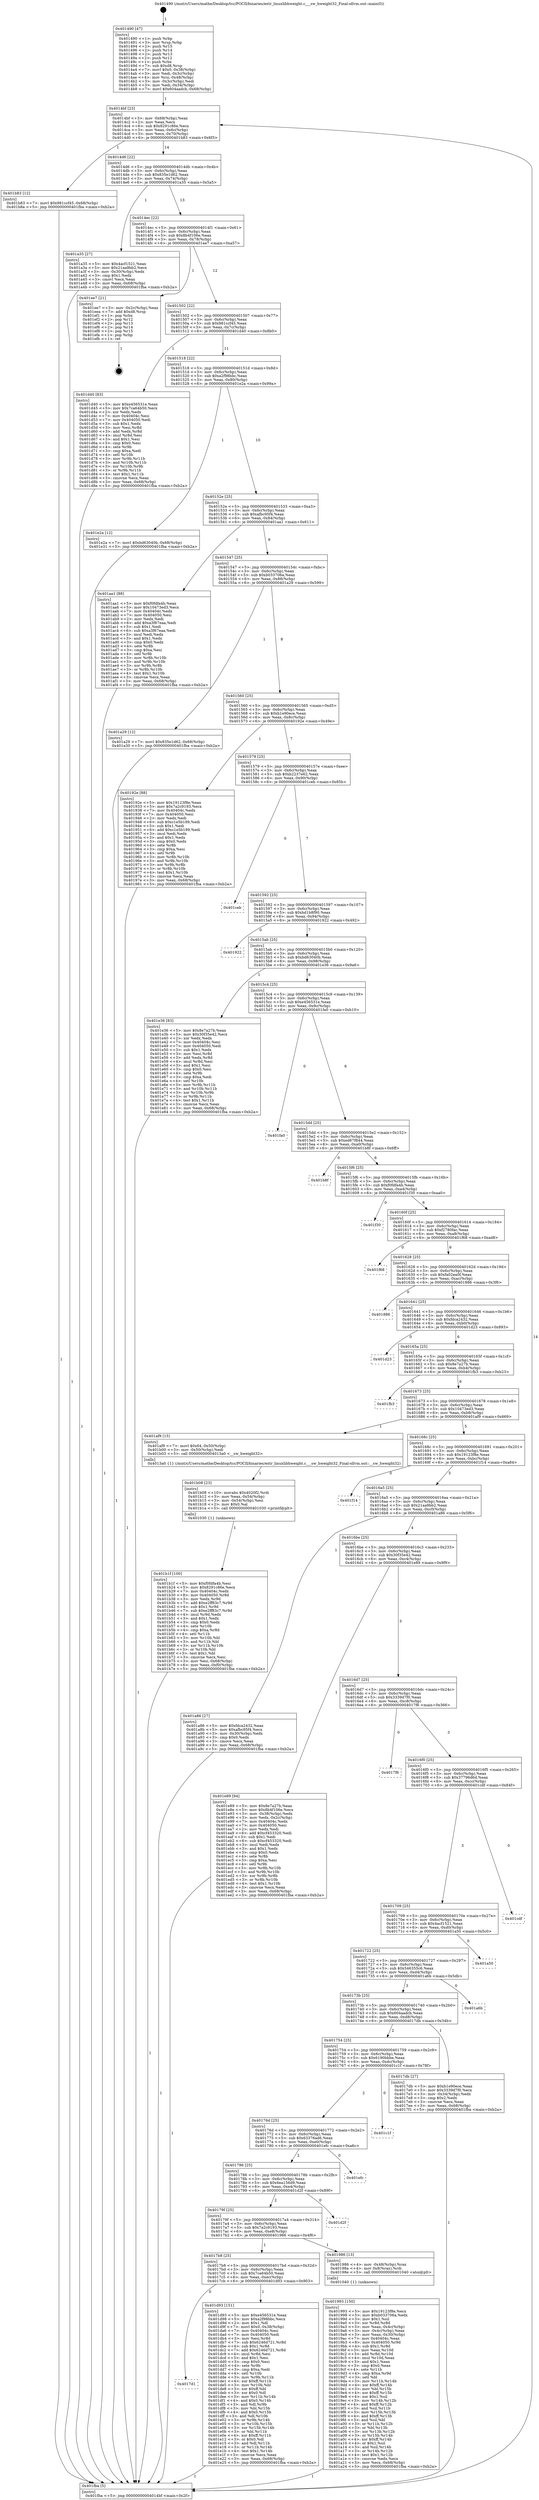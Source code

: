 digraph "0x401490" {
  label = "0x401490 (/mnt/c/Users/mathe/Desktop/tcc/POCII/binaries/extr_linuxlibhweight.c___sw_hweight32_Final-ollvm.out::main(0))"
  labelloc = "t"
  node[shape=record]

  Entry [label="",width=0.3,height=0.3,shape=circle,fillcolor=black,style=filled]
  "0x4014bf" [label="{
     0x4014bf [23]\l
     | [instrs]\l
     &nbsp;&nbsp;0x4014bf \<+3\>: mov -0x68(%rbp),%eax\l
     &nbsp;&nbsp;0x4014c2 \<+2\>: mov %eax,%ecx\l
     &nbsp;&nbsp;0x4014c4 \<+6\>: sub $0x8291c86e,%ecx\l
     &nbsp;&nbsp;0x4014ca \<+3\>: mov %eax,-0x6c(%rbp)\l
     &nbsp;&nbsp;0x4014cd \<+3\>: mov %ecx,-0x70(%rbp)\l
     &nbsp;&nbsp;0x4014d0 \<+6\>: je 0000000000401b83 \<main+0x6f3\>\l
  }"]
  "0x401b83" [label="{
     0x401b83 [12]\l
     | [instrs]\l
     &nbsp;&nbsp;0x401b83 \<+7\>: movl $0x981ccf45,-0x68(%rbp)\l
     &nbsp;&nbsp;0x401b8a \<+5\>: jmp 0000000000401fba \<main+0xb2a\>\l
  }"]
  "0x4014d6" [label="{
     0x4014d6 [22]\l
     | [instrs]\l
     &nbsp;&nbsp;0x4014d6 \<+5\>: jmp 00000000004014db \<main+0x4b\>\l
     &nbsp;&nbsp;0x4014db \<+3\>: mov -0x6c(%rbp),%eax\l
     &nbsp;&nbsp;0x4014de \<+5\>: sub $0x835e1d62,%eax\l
     &nbsp;&nbsp;0x4014e3 \<+3\>: mov %eax,-0x74(%rbp)\l
     &nbsp;&nbsp;0x4014e6 \<+6\>: je 0000000000401a35 \<main+0x5a5\>\l
  }"]
  Exit [label="",width=0.3,height=0.3,shape=circle,fillcolor=black,style=filled,peripheries=2]
  "0x401a35" [label="{
     0x401a35 [27]\l
     | [instrs]\l
     &nbsp;&nbsp;0x401a35 \<+5\>: mov $0x4acf1521,%eax\l
     &nbsp;&nbsp;0x401a3a \<+5\>: mov $0x21aa9bb2,%ecx\l
     &nbsp;&nbsp;0x401a3f \<+3\>: mov -0x30(%rbp),%edx\l
     &nbsp;&nbsp;0x401a42 \<+3\>: cmp $0x1,%edx\l
     &nbsp;&nbsp;0x401a45 \<+3\>: cmovl %ecx,%eax\l
     &nbsp;&nbsp;0x401a48 \<+3\>: mov %eax,-0x68(%rbp)\l
     &nbsp;&nbsp;0x401a4b \<+5\>: jmp 0000000000401fba \<main+0xb2a\>\l
  }"]
  "0x4014ec" [label="{
     0x4014ec [22]\l
     | [instrs]\l
     &nbsp;&nbsp;0x4014ec \<+5\>: jmp 00000000004014f1 \<main+0x61\>\l
     &nbsp;&nbsp;0x4014f1 \<+3\>: mov -0x6c(%rbp),%eax\l
     &nbsp;&nbsp;0x4014f4 \<+5\>: sub $0x8b4f106e,%eax\l
     &nbsp;&nbsp;0x4014f9 \<+3\>: mov %eax,-0x78(%rbp)\l
     &nbsp;&nbsp;0x4014fc \<+6\>: je 0000000000401ee7 \<main+0xa57\>\l
  }"]
  "0x4017d1" [label="{
     0x4017d1\l
  }", style=dashed]
  "0x401ee7" [label="{
     0x401ee7 [21]\l
     | [instrs]\l
     &nbsp;&nbsp;0x401ee7 \<+3\>: mov -0x2c(%rbp),%eax\l
     &nbsp;&nbsp;0x401eea \<+7\>: add $0xd8,%rsp\l
     &nbsp;&nbsp;0x401ef1 \<+1\>: pop %rbx\l
     &nbsp;&nbsp;0x401ef2 \<+2\>: pop %r12\l
     &nbsp;&nbsp;0x401ef4 \<+2\>: pop %r13\l
     &nbsp;&nbsp;0x401ef6 \<+2\>: pop %r14\l
     &nbsp;&nbsp;0x401ef8 \<+2\>: pop %r15\l
     &nbsp;&nbsp;0x401efa \<+1\>: pop %rbp\l
     &nbsp;&nbsp;0x401efb \<+1\>: ret\l
  }"]
  "0x401502" [label="{
     0x401502 [22]\l
     | [instrs]\l
     &nbsp;&nbsp;0x401502 \<+5\>: jmp 0000000000401507 \<main+0x77\>\l
     &nbsp;&nbsp;0x401507 \<+3\>: mov -0x6c(%rbp),%eax\l
     &nbsp;&nbsp;0x40150a \<+5\>: sub $0x981ccf45,%eax\l
     &nbsp;&nbsp;0x40150f \<+3\>: mov %eax,-0x7c(%rbp)\l
     &nbsp;&nbsp;0x401512 \<+6\>: je 0000000000401d40 \<main+0x8b0\>\l
  }"]
  "0x401d93" [label="{
     0x401d93 [151]\l
     | [instrs]\l
     &nbsp;&nbsp;0x401d93 \<+5\>: mov $0xe456531e,%eax\l
     &nbsp;&nbsp;0x401d98 \<+5\>: mov $0xa2f98bbc,%ecx\l
     &nbsp;&nbsp;0x401d9d \<+2\>: mov $0x1,%dl\l
     &nbsp;&nbsp;0x401d9f \<+7\>: movl $0x0,-0x38(%rbp)\l
     &nbsp;&nbsp;0x401da6 \<+7\>: mov 0x40404c,%esi\l
     &nbsp;&nbsp;0x401dad \<+7\>: mov 0x404050,%edi\l
     &nbsp;&nbsp;0x401db4 \<+3\>: mov %esi,%r8d\l
     &nbsp;&nbsp;0x401db7 \<+7\>: sub $0x6246d721,%r8d\l
     &nbsp;&nbsp;0x401dbe \<+4\>: sub $0x1,%r8d\l
     &nbsp;&nbsp;0x401dc2 \<+7\>: add $0x6246d721,%r8d\l
     &nbsp;&nbsp;0x401dc9 \<+4\>: imul %r8d,%esi\l
     &nbsp;&nbsp;0x401dcd \<+3\>: and $0x1,%esi\l
     &nbsp;&nbsp;0x401dd0 \<+3\>: cmp $0x0,%esi\l
     &nbsp;&nbsp;0x401dd3 \<+4\>: sete %r9b\l
     &nbsp;&nbsp;0x401dd7 \<+3\>: cmp $0xa,%edi\l
     &nbsp;&nbsp;0x401dda \<+4\>: setl %r10b\l
     &nbsp;&nbsp;0x401dde \<+3\>: mov %r9b,%r11b\l
     &nbsp;&nbsp;0x401de1 \<+4\>: xor $0xff,%r11b\l
     &nbsp;&nbsp;0x401de5 \<+3\>: mov %r10b,%bl\l
     &nbsp;&nbsp;0x401de8 \<+3\>: xor $0xff,%bl\l
     &nbsp;&nbsp;0x401deb \<+3\>: xor $0x0,%dl\l
     &nbsp;&nbsp;0x401dee \<+3\>: mov %r11b,%r14b\l
     &nbsp;&nbsp;0x401df1 \<+4\>: and $0x0,%r14b\l
     &nbsp;&nbsp;0x401df5 \<+3\>: and %dl,%r9b\l
     &nbsp;&nbsp;0x401df8 \<+3\>: mov %bl,%r15b\l
     &nbsp;&nbsp;0x401dfb \<+4\>: and $0x0,%r15b\l
     &nbsp;&nbsp;0x401dff \<+3\>: and %dl,%r10b\l
     &nbsp;&nbsp;0x401e02 \<+3\>: or %r9b,%r14b\l
     &nbsp;&nbsp;0x401e05 \<+3\>: or %r10b,%r15b\l
     &nbsp;&nbsp;0x401e08 \<+3\>: xor %r15b,%r14b\l
     &nbsp;&nbsp;0x401e0b \<+3\>: or %bl,%r11b\l
     &nbsp;&nbsp;0x401e0e \<+4\>: xor $0xff,%r11b\l
     &nbsp;&nbsp;0x401e12 \<+3\>: or $0x0,%dl\l
     &nbsp;&nbsp;0x401e15 \<+3\>: and %dl,%r11b\l
     &nbsp;&nbsp;0x401e18 \<+3\>: or %r11b,%r14b\l
     &nbsp;&nbsp;0x401e1b \<+4\>: test $0x1,%r14b\l
     &nbsp;&nbsp;0x401e1f \<+3\>: cmovne %ecx,%eax\l
     &nbsp;&nbsp;0x401e22 \<+3\>: mov %eax,-0x68(%rbp)\l
     &nbsp;&nbsp;0x401e25 \<+5\>: jmp 0000000000401fba \<main+0xb2a\>\l
  }"]
  "0x401d40" [label="{
     0x401d40 [83]\l
     | [instrs]\l
     &nbsp;&nbsp;0x401d40 \<+5\>: mov $0xe456531e,%eax\l
     &nbsp;&nbsp;0x401d45 \<+5\>: mov $0x7ca64b50,%ecx\l
     &nbsp;&nbsp;0x401d4a \<+2\>: xor %edx,%edx\l
     &nbsp;&nbsp;0x401d4c \<+7\>: mov 0x40404c,%esi\l
     &nbsp;&nbsp;0x401d53 \<+7\>: mov 0x404050,%edi\l
     &nbsp;&nbsp;0x401d5a \<+3\>: sub $0x1,%edx\l
     &nbsp;&nbsp;0x401d5d \<+3\>: mov %esi,%r8d\l
     &nbsp;&nbsp;0x401d60 \<+3\>: add %edx,%r8d\l
     &nbsp;&nbsp;0x401d63 \<+4\>: imul %r8d,%esi\l
     &nbsp;&nbsp;0x401d67 \<+3\>: and $0x1,%esi\l
     &nbsp;&nbsp;0x401d6a \<+3\>: cmp $0x0,%esi\l
     &nbsp;&nbsp;0x401d6d \<+4\>: sete %r9b\l
     &nbsp;&nbsp;0x401d71 \<+3\>: cmp $0xa,%edi\l
     &nbsp;&nbsp;0x401d74 \<+4\>: setl %r10b\l
     &nbsp;&nbsp;0x401d78 \<+3\>: mov %r9b,%r11b\l
     &nbsp;&nbsp;0x401d7b \<+3\>: and %r10b,%r11b\l
     &nbsp;&nbsp;0x401d7e \<+3\>: xor %r10b,%r9b\l
     &nbsp;&nbsp;0x401d81 \<+3\>: or %r9b,%r11b\l
     &nbsp;&nbsp;0x401d84 \<+4\>: test $0x1,%r11b\l
     &nbsp;&nbsp;0x401d88 \<+3\>: cmovne %ecx,%eax\l
     &nbsp;&nbsp;0x401d8b \<+3\>: mov %eax,-0x68(%rbp)\l
     &nbsp;&nbsp;0x401d8e \<+5\>: jmp 0000000000401fba \<main+0xb2a\>\l
  }"]
  "0x401518" [label="{
     0x401518 [22]\l
     | [instrs]\l
     &nbsp;&nbsp;0x401518 \<+5\>: jmp 000000000040151d \<main+0x8d\>\l
     &nbsp;&nbsp;0x40151d \<+3\>: mov -0x6c(%rbp),%eax\l
     &nbsp;&nbsp;0x401520 \<+5\>: sub $0xa2f98bbc,%eax\l
     &nbsp;&nbsp;0x401525 \<+3\>: mov %eax,-0x80(%rbp)\l
     &nbsp;&nbsp;0x401528 \<+6\>: je 0000000000401e2a \<main+0x99a\>\l
  }"]
  "0x401b1f" [label="{
     0x401b1f [100]\l
     | [instrs]\l
     &nbsp;&nbsp;0x401b1f \<+5\>: mov $0xf0fdfa4b,%esi\l
     &nbsp;&nbsp;0x401b24 \<+5\>: mov $0x8291c86e,%ecx\l
     &nbsp;&nbsp;0x401b29 \<+7\>: mov 0x40404c,%edx\l
     &nbsp;&nbsp;0x401b30 \<+8\>: mov 0x404050,%r8d\l
     &nbsp;&nbsp;0x401b38 \<+3\>: mov %edx,%r9d\l
     &nbsp;&nbsp;0x401b3b \<+7\>: add $0xe2ff83c7,%r9d\l
     &nbsp;&nbsp;0x401b42 \<+4\>: sub $0x1,%r9d\l
     &nbsp;&nbsp;0x401b46 \<+7\>: sub $0xe2ff83c7,%r9d\l
     &nbsp;&nbsp;0x401b4d \<+4\>: imul %r9d,%edx\l
     &nbsp;&nbsp;0x401b51 \<+3\>: and $0x1,%edx\l
     &nbsp;&nbsp;0x401b54 \<+3\>: cmp $0x0,%edx\l
     &nbsp;&nbsp;0x401b57 \<+4\>: sete %r10b\l
     &nbsp;&nbsp;0x401b5b \<+4\>: cmp $0xa,%r8d\l
     &nbsp;&nbsp;0x401b5f \<+4\>: setl %r11b\l
     &nbsp;&nbsp;0x401b63 \<+3\>: mov %r10b,%bl\l
     &nbsp;&nbsp;0x401b66 \<+3\>: and %r11b,%bl\l
     &nbsp;&nbsp;0x401b69 \<+3\>: xor %r11b,%r10b\l
     &nbsp;&nbsp;0x401b6c \<+3\>: or %r10b,%bl\l
     &nbsp;&nbsp;0x401b6f \<+3\>: test $0x1,%bl\l
     &nbsp;&nbsp;0x401b72 \<+3\>: cmovne %ecx,%esi\l
     &nbsp;&nbsp;0x401b75 \<+3\>: mov %esi,-0x68(%rbp)\l
     &nbsp;&nbsp;0x401b78 \<+6\>: mov %eax,-0xf0(%rbp)\l
     &nbsp;&nbsp;0x401b7e \<+5\>: jmp 0000000000401fba \<main+0xb2a\>\l
  }"]
  "0x401e2a" [label="{
     0x401e2a [12]\l
     | [instrs]\l
     &nbsp;&nbsp;0x401e2a \<+7\>: movl $0xbd63040b,-0x68(%rbp)\l
     &nbsp;&nbsp;0x401e31 \<+5\>: jmp 0000000000401fba \<main+0xb2a\>\l
  }"]
  "0x40152e" [label="{
     0x40152e [25]\l
     | [instrs]\l
     &nbsp;&nbsp;0x40152e \<+5\>: jmp 0000000000401533 \<main+0xa3\>\l
     &nbsp;&nbsp;0x401533 \<+3\>: mov -0x6c(%rbp),%eax\l
     &nbsp;&nbsp;0x401536 \<+5\>: sub $0xafbc95f4,%eax\l
     &nbsp;&nbsp;0x40153b \<+6\>: mov %eax,-0x84(%rbp)\l
     &nbsp;&nbsp;0x401541 \<+6\>: je 0000000000401aa1 \<main+0x611\>\l
  }"]
  "0x401b08" [label="{
     0x401b08 [23]\l
     | [instrs]\l
     &nbsp;&nbsp;0x401b08 \<+10\>: movabs $0x4020f2,%rdi\l
     &nbsp;&nbsp;0x401b12 \<+3\>: mov %eax,-0x54(%rbp)\l
     &nbsp;&nbsp;0x401b15 \<+3\>: mov -0x54(%rbp),%esi\l
     &nbsp;&nbsp;0x401b18 \<+2\>: mov $0x0,%al\l
     &nbsp;&nbsp;0x401b1a \<+5\>: call 0000000000401030 \<printf@plt\>\l
     | [calls]\l
     &nbsp;&nbsp;0x401030 \{1\} (unknown)\l
  }"]
  "0x401aa1" [label="{
     0x401aa1 [88]\l
     | [instrs]\l
     &nbsp;&nbsp;0x401aa1 \<+5\>: mov $0xf0fdfa4b,%eax\l
     &nbsp;&nbsp;0x401aa6 \<+5\>: mov $0x10473ed3,%ecx\l
     &nbsp;&nbsp;0x401aab \<+7\>: mov 0x40404c,%edx\l
     &nbsp;&nbsp;0x401ab2 \<+7\>: mov 0x404050,%esi\l
     &nbsp;&nbsp;0x401ab9 \<+2\>: mov %edx,%edi\l
     &nbsp;&nbsp;0x401abb \<+6\>: add $0xa3f67eaa,%edi\l
     &nbsp;&nbsp;0x401ac1 \<+3\>: sub $0x1,%edi\l
     &nbsp;&nbsp;0x401ac4 \<+6\>: sub $0xa3f67eaa,%edi\l
     &nbsp;&nbsp;0x401aca \<+3\>: imul %edi,%edx\l
     &nbsp;&nbsp;0x401acd \<+3\>: and $0x1,%edx\l
     &nbsp;&nbsp;0x401ad0 \<+3\>: cmp $0x0,%edx\l
     &nbsp;&nbsp;0x401ad3 \<+4\>: sete %r8b\l
     &nbsp;&nbsp;0x401ad7 \<+3\>: cmp $0xa,%esi\l
     &nbsp;&nbsp;0x401ada \<+4\>: setl %r9b\l
     &nbsp;&nbsp;0x401ade \<+3\>: mov %r8b,%r10b\l
     &nbsp;&nbsp;0x401ae1 \<+3\>: and %r9b,%r10b\l
     &nbsp;&nbsp;0x401ae4 \<+3\>: xor %r9b,%r8b\l
     &nbsp;&nbsp;0x401ae7 \<+3\>: or %r8b,%r10b\l
     &nbsp;&nbsp;0x401aea \<+4\>: test $0x1,%r10b\l
     &nbsp;&nbsp;0x401aee \<+3\>: cmovne %ecx,%eax\l
     &nbsp;&nbsp;0x401af1 \<+3\>: mov %eax,-0x68(%rbp)\l
     &nbsp;&nbsp;0x401af4 \<+5\>: jmp 0000000000401fba \<main+0xb2a\>\l
  }"]
  "0x401547" [label="{
     0x401547 [25]\l
     | [instrs]\l
     &nbsp;&nbsp;0x401547 \<+5\>: jmp 000000000040154c \<main+0xbc\>\l
     &nbsp;&nbsp;0x40154c \<+3\>: mov -0x6c(%rbp),%eax\l
     &nbsp;&nbsp;0x40154f \<+5\>: sub $0xb033706a,%eax\l
     &nbsp;&nbsp;0x401554 \<+6\>: mov %eax,-0x88(%rbp)\l
     &nbsp;&nbsp;0x40155a \<+6\>: je 0000000000401a29 \<main+0x599\>\l
  }"]
  "0x401993" [label="{
     0x401993 [150]\l
     | [instrs]\l
     &nbsp;&nbsp;0x401993 \<+5\>: mov $0x19123f8e,%ecx\l
     &nbsp;&nbsp;0x401998 \<+5\>: mov $0xb033706a,%edx\l
     &nbsp;&nbsp;0x40199d \<+3\>: mov $0x1,%sil\l
     &nbsp;&nbsp;0x4019a0 \<+3\>: xor %r8d,%r8d\l
     &nbsp;&nbsp;0x4019a3 \<+3\>: mov %eax,-0x4c(%rbp)\l
     &nbsp;&nbsp;0x4019a6 \<+3\>: mov -0x4c(%rbp),%eax\l
     &nbsp;&nbsp;0x4019a9 \<+3\>: mov %eax,-0x30(%rbp)\l
     &nbsp;&nbsp;0x4019ac \<+7\>: mov 0x40404c,%eax\l
     &nbsp;&nbsp;0x4019b3 \<+8\>: mov 0x404050,%r9d\l
     &nbsp;&nbsp;0x4019bb \<+4\>: sub $0x1,%r8d\l
     &nbsp;&nbsp;0x4019bf \<+3\>: mov %eax,%r10d\l
     &nbsp;&nbsp;0x4019c2 \<+3\>: add %r8d,%r10d\l
     &nbsp;&nbsp;0x4019c5 \<+4\>: imul %r10d,%eax\l
     &nbsp;&nbsp;0x4019c9 \<+3\>: and $0x1,%eax\l
     &nbsp;&nbsp;0x4019cc \<+3\>: cmp $0x0,%eax\l
     &nbsp;&nbsp;0x4019cf \<+4\>: sete %r11b\l
     &nbsp;&nbsp;0x4019d3 \<+4\>: cmp $0xa,%r9d\l
     &nbsp;&nbsp;0x4019d7 \<+3\>: setl %bl\l
     &nbsp;&nbsp;0x4019da \<+3\>: mov %r11b,%r14b\l
     &nbsp;&nbsp;0x4019dd \<+4\>: xor $0xff,%r14b\l
     &nbsp;&nbsp;0x4019e1 \<+3\>: mov %bl,%r15b\l
     &nbsp;&nbsp;0x4019e4 \<+4\>: xor $0xff,%r15b\l
     &nbsp;&nbsp;0x4019e8 \<+4\>: xor $0x1,%sil\l
     &nbsp;&nbsp;0x4019ec \<+3\>: mov %r14b,%r12b\l
     &nbsp;&nbsp;0x4019ef \<+4\>: and $0xff,%r12b\l
     &nbsp;&nbsp;0x4019f3 \<+3\>: and %sil,%r11b\l
     &nbsp;&nbsp;0x4019f6 \<+3\>: mov %r15b,%r13b\l
     &nbsp;&nbsp;0x4019f9 \<+4\>: and $0xff,%r13b\l
     &nbsp;&nbsp;0x4019fd \<+3\>: and %sil,%bl\l
     &nbsp;&nbsp;0x401a00 \<+3\>: or %r11b,%r12b\l
     &nbsp;&nbsp;0x401a03 \<+3\>: or %bl,%r13b\l
     &nbsp;&nbsp;0x401a06 \<+3\>: xor %r13b,%r12b\l
     &nbsp;&nbsp;0x401a09 \<+3\>: or %r15b,%r14b\l
     &nbsp;&nbsp;0x401a0c \<+4\>: xor $0xff,%r14b\l
     &nbsp;&nbsp;0x401a10 \<+4\>: or $0x1,%sil\l
     &nbsp;&nbsp;0x401a14 \<+3\>: and %sil,%r14b\l
     &nbsp;&nbsp;0x401a17 \<+3\>: or %r14b,%r12b\l
     &nbsp;&nbsp;0x401a1a \<+4\>: test $0x1,%r12b\l
     &nbsp;&nbsp;0x401a1e \<+3\>: cmovne %edx,%ecx\l
     &nbsp;&nbsp;0x401a21 \<+3\>: mov %ecx,-0x68(%rbp)\l
     &nbsp;&nbsp;0x401a24 \<+5\>: jmp 0000000000401fba \<main+0xb2a\>\l
  }"]
  "0x401a29" [label="{
     0x401a29 [12]\l
     | [instrs]\l
     &nbsp;&nbsp;0x401a29 \<+7\>: movl $0x835e1d62,-0x68(%rbp)\l
     &nbsp;&nbsp;0x401a30 \<+5\>: jmp 0000000000401fba \<main+0xb2a\>\l
  }"]
  "0x401560" [label="{
     0x401560 [25]\l
     | [instrs]\l
     &nbsp;&nbsp;0x401560 \<+5\>: jmp 0000000000401565 \<main+0xd5\>\l
     &nbsp;&nbsp;0x401565 \<+3\>: mov -0x6c(%rbp),%eax\l
     &nbsp;&nbsp;0x401568 \<+5\>: sub $0xb1e90ece,%eax\l
     &nbsp;&nbsp;0x40156d \<+6\>: mov %eax,-0x8c(%rbp)\l
     &nbsp;&nbsp;0x401573 \<+6\>: je 000000000040192e \<main+0x49e\>\l
  }"]
  "0x4017b8" [label="{
     0x4017b8 [25]\l
     | [instrs]\l
     &nbsp;&nbsp;0x4017b8 \<+5\>: jmp 00000000004017bd \<main+0x32d\>\l
     &nbsp;&nbsp;0x4017bd \<+3\>: mov -0x6c(%rbp),%eax\l
     &nbsp;&nbsp;0x4017c0 \<+5\>: sub $0x7ca64b50,%eax\l
     &nbsp;&nbsp;0x4017c5 \<+6\>: mov %eax,-0xec(%rbp)\l
     &nbsp;&nbsp;0x4017cb \<+6\>: je 0000000000401d93 \<main+0x903\>\l
  }"]
  "0x40192e" [label="{
     0x40192e [88]\l
     | [instrs]\l
     &nbsp;&nbsp;0x40192e \<+5\>: mov $0x19123f8e,%eax\l
     &nbsp;&nbsp;0x401933 \<+5\>: mov $0x7a2c9193,%ecx\l
     &nbsp;&nbsp;0x401938 \<+7\>: mov 0x40404c,%edx\l
     &nbsp;&nbsp;0x40193f \<+7\>: mov 0x404050,%esi\l
     &nbsp;&nbsp;0x401946 \<+2\>: mov %edx,%edi\l
     &nbsp;&nbsp;0x401948 \<+6\>: sub $0xc1e5b189,%edi\l
     &nbsp;&nbsp;0x40194e \<+3\>: sub $0x1,%edi\l
     &nbsp;&nbsp;0x401951 \<+6\>: add $0xc1e5b189,%edi\l
     &nbsp;&nbsp;0x401957 \<+3\>: imul %edi,%edx\l
     &nbsp;&nbsp;0x40195a \<+3\>: and $0x1,%edx\l
     &nbsp;&nbsp;0x40195d \<+3\>: cmp $0x0,%edx\l
     &nbsp;&nbsp;0x401960 \<+4\>: sete %r8b\l
     &nbsp;&nbsp;0x401964 \<+3\>: cmp $0xa,%esi\l
     &nbsp;&nbsp;0x401967 \<+4\>: setl %r9b\l
     &nbsp;&nbsp;0x40196b \<+3\>: mov %r8b,%r10b\l
     &nbsp;&nbsp;0x40196e \<+3\>: and %r9b,%r10b\l
     &nbsp;&nbsp;0x401971 \<+3\>: xor %r9b,%r8b\l
     &nbsp;&nbsp;0x401974 \<+3\>: or %r8b,%r10b\l
     &nbsp;&nbsp;0x401977 \<+4\>: test $0x1,%r10b\l
     &nbsp;&nbsp;0x40197b \<+3\>: cmovne %ecx,%eax\l
     &nbsp;&nbsp;0x40197e \<+3\>: mov %eax,-0x68(%rbp)\l
     &nbsp;&nbsp;0x401981 \<+5\>: jmp 0000000000401fba \<main+0xb2a\>\l
  }"]
  "0x401579" [label="{
     0x401579 [25]\l
     | [instrs]\l
     &nbsp;&nbsp;0x401579 \<+5\>: jmp 000000000040157e \<main+0xee\>\l
     &nbsp;&nbsp;0x40157e \<+3\>: mov -0x6c(%rbp),%eax\l
     &nbsp;&nbsp;0x401581 \<+5\>: sub $0xb2237e62,%eax\l
     &nbsp;&nbsp;0x401586 \<+6\>: mov %eax,-0x90(%rbp)\l
     &nbsp;&nbsp;0x40158c \<+6\>: je 0000000000401ceb \<main+0x85b\>\l
  }"]
  "0x401986" [label="{
     0x401986 [13]\l
     | [instrs]\l
     &nbsp;&nbsp;0x401986 \<+4\>: mov -0x48(%rbp),%rax\l
     &nbsp;&nbsp;0x40198a \<+4\>: mov 0x8(%rax),%rdi\l
     &nbsp;&nbsp;0x40198e \<+5\>: call 0000000000401040 \<atoi@plt\>\l
     | [calls]\l
     &nbsp;&nbsp;0x401040 \{1\} (unknown)\l
  }"]
  "0x401ceb" [label="{
     0x401ceb\l
  }", style=dashed]
  "0x401592" [label="{
     0x401592 [25]\l
     | [instrs]\l
     &nbsp;&nbsp;0x401592 \<+5\>: jmp 0000000000401597 \<main+0x107\>\l
     &nbsp;&nbsp;0x401597 \<+3\>: mov -0x6c(%rbp),%eax\l
     &nbsp;&nbsp;0x40159a \<+5\>: sub $0xbd1b8f90,%eax\l
     &nbsp;&nbsp;0x40159f \<+6\>: mov %eax,-0x94(%rbp)\l
     &nbsp;&nbsp;0x4015a5 \<+6\>: je 0000000000401922 \<main+0x492\>\l
  }"]
  "0x40179f" [label="{
     0x40179f [25]\l
     | [instrs]\l
     &nbsp;&nbsp;0x40179f \<+5\>: jmp 00000000004017a4 \<main+0x314\>\l
     &nbsp;&nbsp;0x4017a4 \<+3\>: mov -0x6c(%rbp),%eax\l
     &nbsp;&nbsp;0x4017a7 \<+5\>: sub $0x7a2c9193,%eax\l
     &nbsp;&nbsp;0x4017ac \<+6\>: mov %eax,-0xe8(%rbp)\l
     &nbsp;&nbsp;0x4017b2 \<+6\>: je 0000000000401986 \<main+0x4f6\>\l
  }"]
  "0x401922" [label="{
     0x401922\l
  }", style=dashed]
  "0x4015ab" [label="{
     0x4015ab [25]\l
     | [instrs]\l
     &nbsp;&nbsp;0x4015ab \<+5\>: jmp 00000000004015b0 \<main+0x120\>\l
     &nbsp;&nbsp;0x4015b0 \<+3\>: mov -0x6c(%rbp),%eax\l
     &nbsp;&nbsp;0x4015b3 \<+5\>: sub $0xbd63040b,%eax\l
     &nbsp;&nbsp;0x4015b8 \<+6\>: mov %eax,-0x98(%rbp)\l
     &nbsp;&nbsp;0x4015be \<+6\>: je 0000000000401e36 \<main+0x9a6\>\l
  }"]
  "0x401d2f" [label="{
     0x401d2f\l
  }", style=dashed]
  "0x401e36" [label="{
     0x401e36 [83]\l
     | [instrs]\l
     &nbsp;&nbsp;0x401e36 \<+5\>: mov $0x8e7a27b,%eax\l
     &nbsp;&nbsp;0x401e3b \<+5\>: mov $0x30f35e42,%ecx\l
     &nbsp;&nbsp;0x401e40 \<+2\>: xor %edx,%edx\l
     &nbsp;&nbsp;0x401e42 \<+7\>: mov 0x40404c,%esi\l
     &nbsp;&nbsp;0x401e49 \<+7\>: mov 0x404050,%edi\l
     &nbsp;&nbsp;0x401e50 \<+3\>: sub $0x1,%edx\l
     &nbsp;&nbsp;0x401e53 \<+3\>: mov %esi,%r8d\l
     &nbsp;&nbsp;0x401e56 \<+3\>: add %edx,%r8d\l
     &nbsp;&nbsp;0x401e59 \<+4\>: imul %r8d,%esi\l
     &nbsp;&nbsp;0x401e5d \<+3\>: and $0x1,%esi\l
     &nbsp;&nbsp;0x401e60 \<+3\>: cmp $0x0,%esi\l
     &nbsp;&nbsp;0x401e63 \<+4\>: sete %r9b\l
     &nbsp;&nbsp;0x401e67 \<+3\>: cmp $0xa,%edi\l
     &nbsp;&nbsp;0x401e6a \<+4\>: setl %r10b\l
     &nbsp;&nbsp;0x401e6e \<+3\>: mov %r9b,%r11b\l
     &nbsp;&nbsp;0x401e71 \<+3\>: and %r10b,%r11b\l
     &nbsp;&nbsp;0x401e74 \<+3\>: xor %r10b,%r9b\l
     &nbsp;&nbsp;0x401e77 \<+3\>: or %r9b,%r11b\l
     &nbsp;&nbsp;0x401e7a \<+4\>: test $0x1,%r11b\l
     &nbsp;&nbsp;0x401e7e \<+3\>: cmovne %ecx,%eax\l
     &nbsp;&nbsp;0x401e81 \<+3\>: mov %eax,-0x68(%rbp)\l
     &nbsp;&nbsp;0x401e84 \<+5\>: jmp 0000000000401fba \<main+0xb2a\>\l
  }"]
  "0x4015c4" [label="{
     0x4015c4 [25]\l
     | [instrs]\l
     &nbsp;&nbsp;0x4015c4 \<+5\>: jmp 00000000004015c9 \<main+0x139\>\l
     &nbsp;&nbsp;0x4015c9 \<+3\>: mov -0x6c(%rbp),%eax\l
     &nbsp;&nbsp;0x4015cc \<+5\>: sub $0xe456531e,%eax\l
     &nbsp;&nbsp;0x4015d1 \<+6\>: mov %eax,-0x9c(%rbp)\l
     &nbsp;&nbsp;0x4015d7 \<+6\>: je 0000000000401fa0 \<main+0xb10\>\l
  }"]
  "0x401786" [label="{
     0x401786 [25]\l
     | [instrs]\l
     &nbsp;&nbsp;0x401786 \<+5\>: jmp 000000000040178b \<main+0x2fb\>\l
     &nbsp;&nbsp;0x40178b \<+3\>: mov -0x6c(%rbp),%eax\l
     &nbsp;&nbsp;0x40178e \<+5\>: sub $0x6ea156d9,%eax\l
     &nbsp;&nbsp;0x401793 \<+6\>: mov %eax,-0xe4(%rbp)\l
     &nbsp;&nbsp;0x401799 \<+6\>: je 0000000000401d2f \<main+0x89f\>\l
  }"]
  "0x401fa0" [label="{
     0x401fa0\l
  }", style=dashed]
  "0x4015dd" [label="{
     0x4015dd [25]\l
     | [instrs]\l
     &nbsp;&nbsp;0x4015dd \<+5\>: jmp 00000000004015e2 \<main+0x152\>\l
     &nbsp;&nbsp;0x4015e2 \<+3\>: mov -0x6c(%rbp),%eax\l
     &nbsp;&nbsp;0x4015e5 \<+5\>: sub $0xed67f844,%eax\l
     &nbsp;&nbsp;0x4015ea \<+6\>: mov %eax,-0xa0(%rbp)\l
     &nbsp;&nbsp;0x4015f0 \<+6\>: je 0000000000401b8f \<main+0x6ff\>\l
  }"]
  "0x401efc" [label="{
     0x401efc\l
  }", style=dashed]
  "0x401b8f" [label="{
     0x401b8f\l
  }", style=dashed]
  "0x4015f6" [label="{
     0x4015f6 [25]\l
     | [instrs]\l
     &nbsp;&nbsp;0x4015f6 \<+5\>: jmp 00000000004015fb \<main+0x16b\>\l
     &nbsp;&nbsp;0x4015fb \<+3\>: mov -0x6c(%rbp),%eax\l
     &nbsp;&nbsp;0x4015fe \<+5\>: sub $0xf0fdfa4b,%eax\l
     &nbsp;&nbsp;0x401603 \<+6\>: mov %eax,-0xa4(%rbp)\l
     &nbsp;&nbsp;0x401609 \<+6\>: je 0000000000401f30 \<main+0xaa0\>\l
  }"]
  "0x40176d" [label="{
     0x40176d [25]\l
     | [instrs]\l
     &nbsp;&nbsp;0x40176d \<+5\>: jmp 0000000000401772 \<main+0x2e2\>\l
     &nbsp;&nbsp;0x401772 \<+3\>: mov -0x6c(%rbp),%eax\l
     &nbsp;&nbsp;0x401775 \<+5\>: sub $0x63376ad6,%eax\l
     &nbsp;&nbsp;0x40177a \<+6\>: mov %eax,-0xe0(%rbp)\l
     &nbsp;&nbsp;0x401780 \<+6\>: je 0000000000401efc \<main+0xa6c\>\l
  }"]
  "0x401f30" [label="{
     0x401f30\l
  }", style=dashed]
  "0x40160f" [label="{
     0x40160f [25]\l
     | [instrs]\l
     &nbsp;&nbsp;0x40160f \<+5\>: jmp 0000000000401614 \<main+0x184\>\l
     &nbsp;&nbsp;0x401614 \<+3\>: mov -0x6c(%rbp),%eax\l
     &nbsp;&nbsp;0x401617 \<+5\>: sub $0xf2780fac,%eax\l
     &nbsp;&nbsp;0x40161c \<+6\>: mov %eax,-0xa8(%rbp)\l
     &nbsp;&nbsp;0x401622 \<+6\>: je 0000000000401f68 \<main+0xad8\>\l
  }"]
  "0x401c1f" [label="{
     0x401c1f\l
  }", style=dashed]
  "0x401f68" [label="{
     0x401f68\l
  }", style=dashed]
  "0x401628" [label="{
     0x401628 [25]\l
     | [instrs]\l
     &nbsp;&nbsp;0x401628 \<+5\>: jmp 000000000040162d \<main+0x19d\>\l
     &nbsp;&nbsp;0x40162d \<+3\>: mov -0x6c(%rbp),%eax\l
     &nbsp;&nbsp;0x401630 \<+5\>: sub $0xfa02ea0f,%eax\l
     &nbsp;&nbsp;0x401635 \<+6\>: mov %eax,-0xac(%rbp)\l
     &nbsp;&nbsp;0x40163b \<+6\>: je 0000000000401886 \<main+0x3f6\>\l
  }"]
  "0x401490" [label="{
     0x401490 [47]\l
     | [instrs]\l
     &nbsp;&nbsp;0x401490 \<+1\>: push %rbp\l
     &nbsp;&nbsp;0x401491 \<+3\>: mov %rsp,%rbp\l
     &nbsp;&nbsp;0x401494 \<+2\>: push %r15\l
     &nbsp;&nbsp;0x401496 \<+2\>: push %r14\l
     &nbsp;&nbsp;0x401498 \<+2\>: push %r13\l
     &nbsp;&nbsp;0x40149a \<+2\>: push %r12\l
     &nbsp;&nbsp;0x40149c \<+1\>: push %rbx\l
     &nbsp;&nbsp;0x40149d \<+7\>: sub $0xd8,%rsp\l
     &nbsp;&nbsp;0x4014a4 \<+7\>: movl $0x0,-0x38(%rbp)\l
     &nbsp;&nbsp;0x4014ab \<+3\>: mov %edi,-0x3c(%rbp)\l
     &nbsp;&nbsp;0x4014ae \<+4\>: mov %rsi,-0x48(%rbp)\l
     &nbsp;&nbsp;0x4014b2 \<+3\>: mov -0x3c(%rbp),%edi\l
     &nbsp;&nbsp;0x4014b5 \<+3\>: mov %edi,-0x34(%rbp)\l
     &nbsp;&nbsp;0x4014b8 \<+7\>: movl $0x604aadcb,-0x68(%rbp)\l
  }"]
  "0x401886" [label="{
     0x401886\l
  }", style=dashed]
  "0x401641" [label="{
     0x401641 [25]\l
     | [instrs]\l
     &nbsp;&nbsp;0x401641 \<+5\>: jmp 0000000000401646 \<main+0x1b6\>\l
     &nbsp;&nbsp;0x401646 \<+3\>: mov -0x6c(%rbp),%eax\l
     &nbsp;&nbsp;0x401649 \<+5\>: sub $0xfdca2432,%eax\l
     &nbsp;&nbsp;0x40164e \<+6\>: mov %eax,-0xb0(%rbp)\l
     &nbsp;&nbsp;0x401654 \<+6\>: je 0000000000401d23 \<main+0x893\>\l
  }"]
  "0x401fba" [label="{
     0x401fba [5]\l
     | [instrs]\l
     &nbsp;&nbsp;0x401fba \<+5\>: jmp 00000000004014bf \<main+0x2f\>\l
  }"]
  "0x401d23" [label="{
     0x401d23\l
  }", style=dashed]
  "0x40165a" [label="{
     0x40165a [25]\l
     | [instrs]\l
     &nbsp;&nbsp;0x40165a \<+5\>: jmp 000000000040165f \<main+0x1cf\>\l
     &nbsp;&nbsp;0x40165f \<+3\>: mov -0x6c(%rbp),%eax\l
     &nbsp;&nbsp;0x401662 \<+5\>: sub $0x8e7a27b,%eax\l
     &nbsp;&nbsp;0x401667 \<+6\>: mov %eax,-0xb4(%rbp)\l
     &nbsp;&nbsp;0x40166d \<+6\>: je 0000000000401fb3 \<main+0xb23\>\l
  }"]
  "0x401754" [label="{
     0x401754 [25]\l
     | [instrs]\l
     &nbsp;&nbsp;0x401754 \<+5\>: jmp 0000000000401759 \<main+0x2c9\>\l
     &nbsp;&nbsp;0x401759 \<+3\>: mov -0x6c(%rbp),%eax\l
     &nbsp;&nbsp;0x40175c \<+5\>: sub $0x6190bbbe,%eax\l
     &nbsp;&nbsp;0x401761 \<+6\>: mov %eax,-0xdc(%rbp)\l
     &nbsp;&nbsp;0x401767 \<+6\>: je 0000000000401c1f \<main+0x78f\>\l
  }"]
  "0x401fb3" [label="{
     0x401fb3\l
  }", style=dashed]
  "0x401673" [label="{
     0x401673 [25]\l
     | [instrs]\l
     &nbsp;&nbsp;0x401673 \<+5\>: jmp 0000000000401678 \<main+0x1e8\>\l
     &nbsp;&nbsp;0x401678 \<+3\>: mov -0x6c(%rbp),%eax\l
     &nbsp;&nbsp;0x40167b \<+5\>: sub $0x10473ed3,%eax\l
     &nbsp;&nbsp;0x401680 \<+6\>: mov %eax,-0xb8(%rbp)\l
     &nbsp;&nbsp;0x401686 \<+6\>: je 0000000000401af9 \<main+0x669\>\l
  }"]
  "0x4017db" [label="{
     0x4017db [27]\l
     | [instrs]\l
     &nbsp;&nbsp;0x4017db \<+5\>: mov $0xb1e90ece,%eax\l
     &nbsp;&nbsp;0x4017e0 \<+5\>: mov $0x3339d7f0,%ecx\l
     &nbsp;&nbsp;0x4017e5 \<+3\>: mov -0x34(%rbp),%edx\l
     &nbsp;&nbsp;0x4017e8 \<+3\>: cmp $0x2,%edx\l
     &nbsp;&nbsp;0x4017eb \<+3\>: cmovne %ecx,%eax\l
     &nbsp;&nbsp;0x4017ee \<+3\>: mov %eax,-0x68(%rbp)\l
     &nbsp;&nbsp;0x4017f1 \<+5\>: jmp 0000000000401fba \<main+0xb2a\>\l
  }"]
  "0x401af9" [label="{
     0x401af9 [15]\l
     | [instrs]\l
     &nbsp;&nbsp;0x401af9 \<+7\>: movl $0x64,-0x50(%rbp)\l
     &nbsp;&nbsp;0x401b00 \<+3\>: mov -0x50(%rbp),%edi\l
     &nbsp;&nbsp;0x401b03 \<+5\>: call 00000000004013a0 \<__sw_hweight32\>\l
     | [calls]\l
     &nbsp;&nbsp;0x4013a0 \{1\} (/mnt/c/Users/mathe/Desktop/tcc/POCII/binaries/extr_linuxlibhweight.c___sw_hweight32_Final-ollvm.out::__sw_hweight32)\l
  }"]
  "0x40168c" [label="{
     0x40168c [25]\l
     | [instrs]\l
     &nbsp;&nbsp;0x40168c \<+5\>: jmp 0000000000401691 \<main+0x201\>\l
     &nbsp;&nbsp;0x401691 \<+3\>: mov -0x6c(%rbp),%eax\l
     &nbsp;&nbsp;0x401694 \<+5\>: sub $0x19123f8e,%eax\l
     &nbsp;&nbsp;0x401699 \<+6\>: mov %eax,-0xbc(%rbp)\l
     &nbsp;&nbsp;0x40169f \<+6\>: je 0000000000401f14 \<main+0xa84\>\l
  }"]
  "0x40173b" [label="{
     0x40173b [25]\l
     | [instrs]\l
     &nbsp;&nbsp;0x40173b \<+5\>: jmp 0000000000401740 \<main+0x2b0\>\l
     &nbsp;&nbsp;0x401740 \<+3\>: mov -0x6c(%rbp),%eax\l
     &nbsp;&nbsp;0x401743 \<+5\>: sub $0x604aadcb,%eax\l
     &nbsp;&nbsp;0x401748 \<+6\>: mov %eax,-0xd8(%rbp)\l
     &nbsp;&nbsp;0x40174e \<+6\>: je 00000000004017db \<main+0x34b\>\l
  }"]
  "0x401f14" [label="{
     0x401f14\l
  }", style=dashed]
  "0x4016a5" [label="{
     0x4016a5 [25]\l
     | [instrs]\l
     &nbsp;&nbsp;0x4016a5 \<+5\>: jmp 00000000004016aa \<main+0x21a\>\l
     &nbsp;&nbsp;0x4016aa \<+3\>: mov -0x6c(%rbp),%eax\l
     &nbsp;&nbsp;0x4016ad \<+5\>: sub $0x21aa9bb2,%eax\l
     &nbsp;&nbsp;0x4016b2 \<+6\>: mov %eax,-0xc0(%rbp)\l
     &nbsp;&nbsp;0x4016b8 \<+6\>: je 0000000000401a86 \<main+0x5f6\>\l
  }"]
  "0x401a6b" [label="{
     0x401a6b\l
  }", style=dashed]
  "0x401a86" [label="{
     0x401a86 [27]\l
     | [instrs]\l
     &nbsp;&nbsp;0x401a86 \<+5\>: mov $0xfdca2432,%eax\l
     &nbsp;&nbsp;0x401a8b \<+5\>: mov $0xafbc95f4,%ecx\l
     &nbsp;&nbsp;0x401a90 \<+3\>: mov -0x30(%rbp),%edx\l
     &nbsp;&nbsp;0x401a93 \<+3\>: cmp $0x0,%edx\l
     &nbsp;&nbsp;0x401a96 \<+3\>: cmove %ecx,%eax\l
     &nbsp;&nbsp;0x401a99 \<+3\>: mov %eax,-0x68(%rbp)\l
     &nbsp;&nbsp;0x401a9c \<+5\>: jmp 0000000000401fba \<main+0xb2a\>\l
  }"]
  "0x4016be" [label="{
     0x4016be [25]\l
     | [instrs]\l
     &nbsp;&nbsp;0x4016be \<+5\>: jmp 00000000004016c3 \<main+0x233\>\l
     &nbsp;&nbsp;0x4016c3 \<+3\>: mov -0x6c(%rbp),%eax\l
     &nbsp;&nbsp;0x4016c6 \<+5\>: sub $0x30f35e42,%eax\l
     &nbsp;&nbsp;0x4016cb \<+6\>: mov %eax,-0xc4(%rbp)\l
     &nbsp;&nbsp;0x4016d1 \<+6\>: je 0000000000401e89 \<main+0x9f9\>\l
  }"]
  "0x401722" [label="{
     0x401722 [25]\l
     | [instrs]\l
     &nbsp;&nbsp;0x401722 \<+5\>: jmp 0000000000401727 \<main+0x297\>\l
     &nbsp;&nbsp;0x401727 \<+3\>: mov -0x6c(%rbp),%eax\l
     &nbsp;&nbsp;0x40172a \<+5\>: sub $0x546355c6,%eax\l
     &nbsp;&nbsp;0x40172f \<+6\>: mov %eax,-0xd4(%rbp)\l
     &nbsp;&nbsp;0x401735 \<+6\>: je 0000000000401a6b \<main+0x5db\>\l
  }"]
  "0x401e89" [label="{
     0x401e89 [94]\l
     | [instrs]\l
     &nbsp;&nbsp;0x401e89 \<+5\>: mov $0x8e7a27b,%eax\l
     &nbsp;&nbsp;0x401e8e \<+5\>: mov $0x8b4f106e,%ecx\l
     &nbsp;&nbsp;0x401e93 \<+3\>: mov -0x38(%rbp),%edx\l
     &nbsp;&nbsp;0x401e96 \<+3\>: mov %edx,-0x2c(%rbp)\l
     &nbsp;&nbsp;0x401e99 \<+7\>: mov 0x40404c,%edx\l
     &nbsp;&nbsp;0x401ea0 \<+7\>: mov 0x404050,%esi\l
     &nbsp;&nbsp;0x401ea7 \<+2\>: mov %edx,%edi\l
     &nbsp;&nbsp;0x401ea9 \<+6\>: add $0xcf453320,%edi\l
     &nbsp;&nbsp;0x401eaf \<+3\>: sub $0x1,%edi\l
     &nbsp;&nbsp;0x401eb2 \<+6\>: sub $0xcf453320,%edi\l
     &nbsp;&nbsp;0x401eb8 \<+3\>: imul %edi,%edx\l
     &nbsp;&nbsp;0x401ebb \<+3\>: and $0x1,%edx\l
     &nbsp;&nbsp;0x401ebe \<+3\>: cmp $0x0,%edx\l
     &nbsp;&nbsp;0x401ec1 \<+4\>: sete %r8b\l
     &nbsp;&nbsp;0x401ec5 \<+3\>: cmp $0xa,%esi\l
     &nbsp;&nbsp;0x401ec8 \<+4\>: setl %r9b\l
     &nbsp;&nbsp;0x401ecc \<+3\>: mov %r8b,%r10b\l
     &nbsp;&nbsp;0x401ecf \<+3\>: and %r9b,%r10b\l
     &nbsp;&nbsp;0x401ed2 \<+3\>: xor %r9b,%r8b\l
     &nbsp;&nbsp;0x401ed5 \<+3\>: or %r8b,%r10b\l
     &nbsp;&nbsp;0x401ed8 \<+4\>: test $0x1,%r10b\l
     &nbsp;&nbsp;0x401edc \<+3\>: cmovne %ecx,%eax\l
     &nbsp;&nbsp;0x401edf \<+3\>: mov %eax,-0x68(%rbp)\l
     &nbsp;&nbsp;0x401ee2 \<+5\>: jmp 0000000000401fba \<main+0xb2a\>\l
  }"]
  "0x4016d7" [label="{
     0x4016d7 [25]\l
     | [instrs]\l
     &nbsp;&nbsp;0x4016d7 \<+5\>: jmp 00000000004016dc \<main+0x24c\>\l
     &nbsp;&nbsp;0x4016dc \<+3\>: mov -0x6c(%rbp),%eax\l
     &nbsp;&nbsp;0x4016df \<+5\>: sub $0x3339d7f0,%eax\l
     &nbsp;&nbsp;0x4016e4 \<+6\>: mov %eax,-0xc8(%rbp)\l
     &nbsp;&nbsp;0x4016ea \<+6\>: je 00000000004017f6 \<main+0x366\>\l
  }"]
  "0x401a50" [label="{
     0x401a50\l
  }", style=dashed]
  "0x4017f6" [label="{
     0x4017f6\l
  }", style=dashed]
  "0x4016f0" [label="{
     0x4016f0 [25]\l
     | [instrs]\l
     &nbsp;&nbsp;0x4016f0 \<+5\>: jmp 00000000004016f5 \<main+0x265\>\l
     &nbsp;&nbsp;0x4016f5 \<+3\>: mov -0x6c(%rbp),%eax\l
     &nbsp;&nbsp;0x4016f8 \<+5\>: sub $0x37796d6d,%eax\l
     &nbsp;&nbsp;0x4016fd \<+6\>: mov %eax,-0xcc(%rbp)\l
     &nbsp;&nbsp;0x401703 \<+6\>: je 0000000000401cdf \<main+0x84f\>\l
  }"]
  "0x401709" [label="{
     0x401709 [25]\l
     | [instrs]\l
     &nbsp;&nbsp;0x401709 \<+5\>: jmp 000000000040170e \<main+0x27e\>\l
     &nbsp;&nbsp;0x40170e \<+3\>: mov -0x6c(%rbp),%eax\l
     &nbsp;&nbsp;0x401711 \<+5\>: sub $0x4acf1521,%eax\l
     &nbsp;&nbsp;0x401716 \<+6\>: mov %eax,-0xd0(%rbp)\l
     &nbsp;&nbsp;0x40171c \<+6\>: je 0000000000401a50 \<main+0x5c0\>\l
  }"]
  "0x401cdf" [label="{
     0x401cdf\l
  }", style=dashed]
  Entry -> "0x401490" [label=" 1"]
  "0x4014bf" -> "0x401b83" [label=" 1"]
  "0x4014bf" -> "0x4014d6" [label=" 14"]
  "0x401ee7" -> Exit [label=" 1"]
  "0x4014d6" -> "0x401a35" [label=" 1"]
  "0x4014d6" -> "0x4014ec" [label=" 13"]
  "0x401e89" -> "0x401fba" [label=" 1"]
  "0x4014ec" -> "0x401ee7" [label=" 1"]
  "0x4014ec" -> "0x401502" [label=" 12"]
  "0x401e36" -> "0x401fba" [label=" 1"]
  "0x401502" -> "0x401d40" [label=" 1"]
  "0x401502" -> "0x401518" [label=" 11"]
  "0x401e2a" -> "0x401fba" [label=" 1"]
  "0x401518" -> "0x401e2a" [label=" 1"]
  "0x401518" -> "0x40152e" [label=" 10"]
  "0x4017b8" -> "0x4017d1" [label=" 0"]
  "0x40152e" -> "0x401aa1" [label=" 1"]
  "0x40152e" -> "0x401547" [label=" 9"]
  "0x4017b8" -> "0x401d93" [label=" 1"]
  "0x401547" -> "0x401a29" [label=" 1"]
  "0x401547" -> "0x401560" [label=" 8"]
  "0x401d93" -> "0x401fba" [label=" 1"]
  "0x401560" -> "0x40192e" [label=" 1"]
  "0x401560" -> "0x401579" [label=" 7"]
  "0x401d40" -> "0x401fba" [label=" 1"]
  "0x401579" -> "0x401ceb" [label=" 0"]
  "0x401579" -> "0x401592" [label=" 7"]
  "0x401b83" -> "0x401fba" [label=" 1"]
  "0x401592" -> "0x401922" [label=" 0"]
  "0x401592" -> "0x4015ab" [label=" 7"]
  "0x401b08" -> "0x401b1f" [label=" 1"]
  "0x4015ab" -> "0x401e36" [label=" 1"]
  "0x4015ab" -> "0x4015c4" [label=" 6"]
  "0x401af9" -> "0x401b08" [label=" 1"]
  "0x4015c4" -> "0x401fa0" [label=" 0"]
  "0x4015c4" -> "0x4015dd" [label=" 6"]
  "0x401a86" -> "0x401fba" [label=" 1"]
  "0x4015dd" -> "0x401b8f" [label=" 0"]
  "0x4015dd" -> "0x4015f6" [label=" 6"]
  "0x401a35" -> "0x401fba" [label=" 1"]
  "0x4015f6" -> "0x401f30" [label=" 0"]
  "0x4015f6" -> "0x40160f" [label=" 6"]
  "0x401993" -> "0x401fba" [label=" 1"]
  "0x40160f" -> "0x401f68" [label=" 0"]
  "0x40160f" -> "0x401628" [label=" 6"]
  "0x401986" -> "0x401993" [label=" 1"]
  "0x401628" -> "0x401886" [label=" 0"]
  "0x401628" -> "0x401641" [label=" 6"]
  "0x40179f" -> "0x401986" [label=" 1"]
  "0x401641" -> "0x401d23" [label=" 0"]
  "0x401641" -> "0x40165a" [label=" 6"]
  "0x401b1f" -> "0x401fba" [label=" 1"]
  "0x40165a" -> "0x401fb3" [label=" 0"]
  "0x40165a" -> "0x401673" [label=" 6"]
  "0x401786" -> "0x40179f" [label=" 2"]
  "0x401673" -> "0x401af9" [label=" 1"]
  "0x401673" -> "0x40168c" [label=" 5"]
  "0x401786" -> "0x401d2f" [label=" 0"]
  "0x40168c" -> "0x401f14" [label=" 0"]
  "0x40168c" -> "0x4016a5" [label=" 5"]
  "0x40176d" -> "0x401786" [label=" 2"]
  "0x4016a5" -> "0x401a86" [label=" 1"]
  "0x4016a5" -> "0x4016be" [label=" 4"]
  "0x40176d" -> "0x401efc" [label=" 0"]
  "0x4016be" -> "0x401e89" [label=" 1"]
  "0x4016be" -> "0x4016d7" [label=" 3"]
  "0x401754" -> "0x40176d" [label=" 2"]
  "0x4016d7" -> "0x4017f6" [label=" 0"]
  "0x4016d7" -> "0x4016f0" [label=" 3"]
  "0x401754" -> "0x401c1f" [label=" 0"]
  "0x4016f0" -> "0x401cdf" [label=" 0"]
  "0x4016f0" -> "0x401709" [label=" 3"]
  "0x40179f" -> "0x4017b8" [label=" 1"]
  "0x401709" -> "0x401a50" [label=" 0"]
  "0x401709" -> "0x401722" [label=" 3"]
  "0x401a29" -> "0x401fba" [label=" 1"]
  "0x401722" -> "0x401a6b" [label=" 0"]
  "0x401722" -> "0x40173b" [label=" 3"]
  "0x401aa1" -> "0x401fba" [label=" 1"]
  "0x40173b" -> "0x4017db" [label=" 1"]
  "0x40173b" -> "0x401754" [label=" 2"]
  "0x4017db" -> "0x401fba" [label=" 1"]
  "0x401490" -> "0x4014bf" [label=" 1"]
  "0x401fba" -> "0x4014bf" [label=" 14"]
  "0x40192e" -> "0x401fba" [label=" 1"]
}
